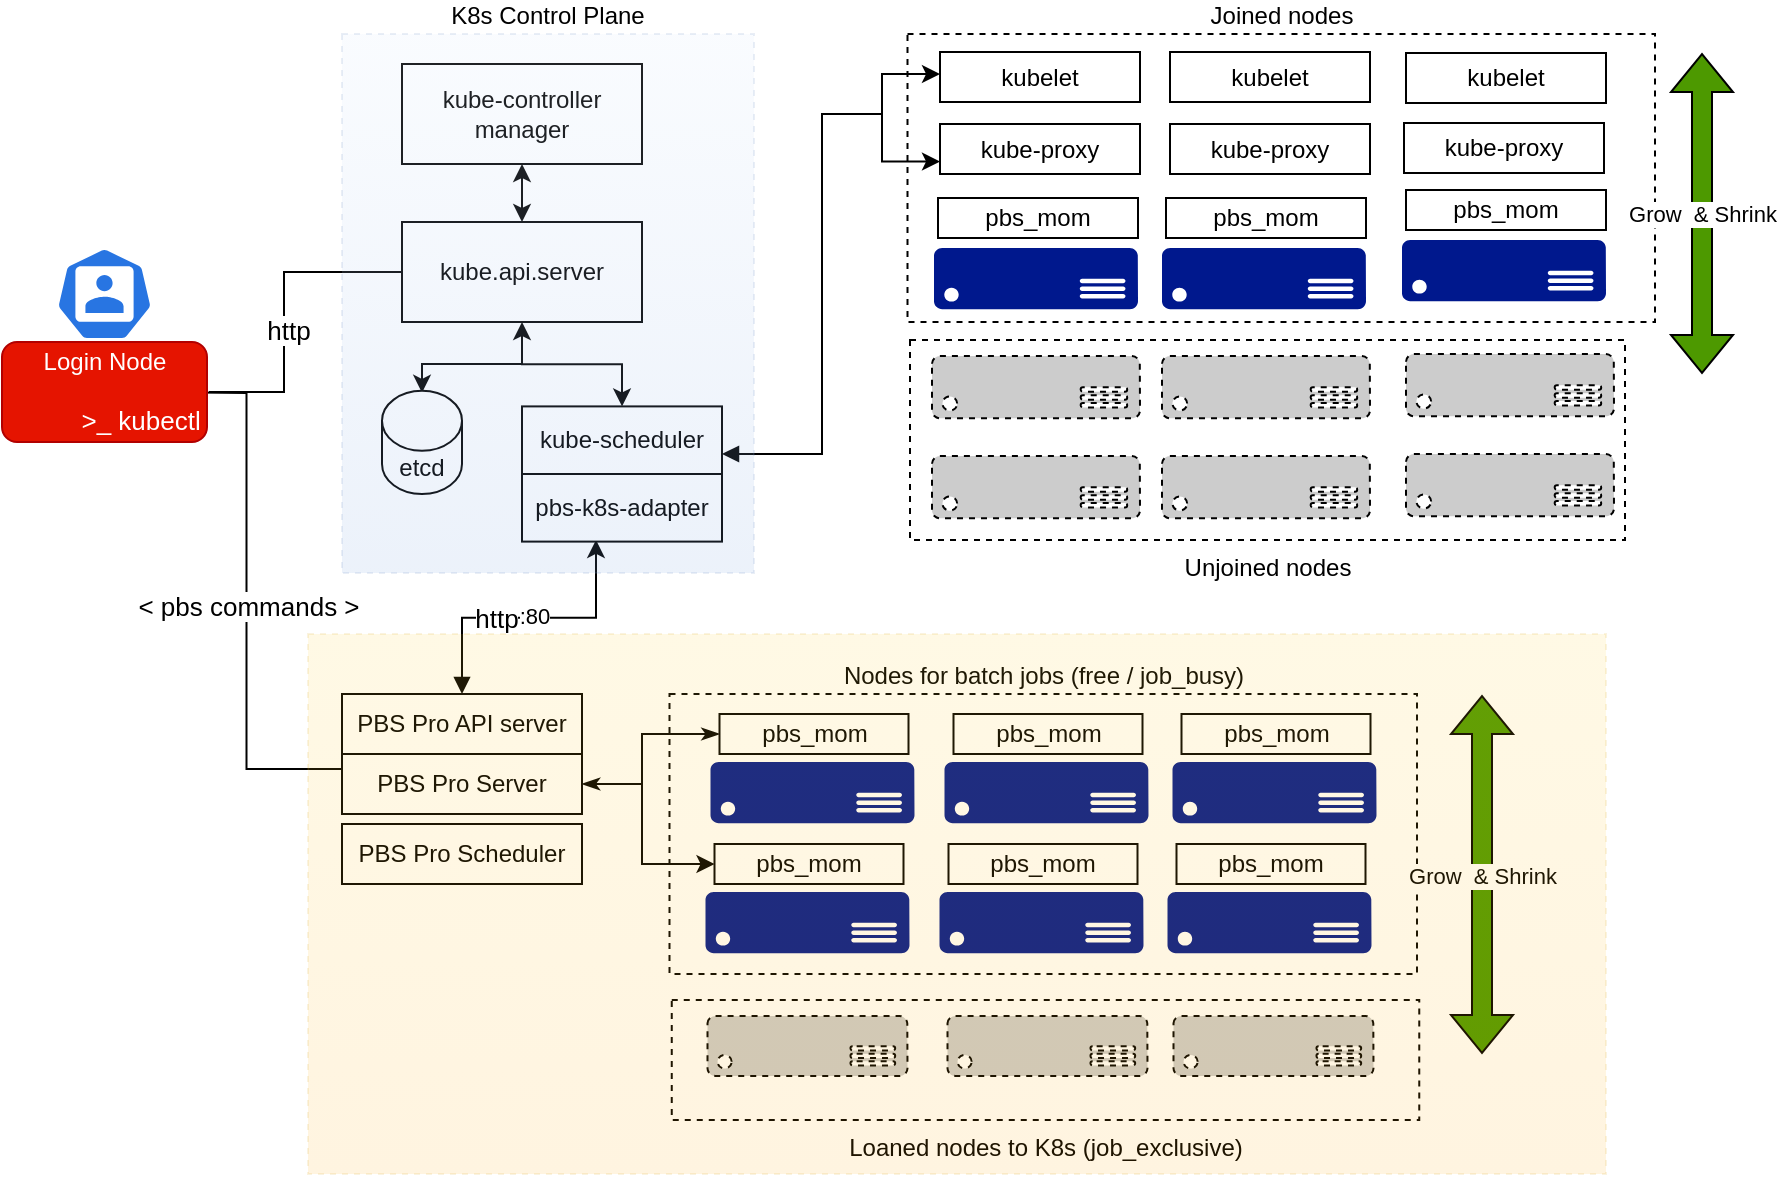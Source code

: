 <mxfile version="20.0.3" type="github">
  <diagram id="GDaDlvehyk0IUpQhXFB_" name="Page-1">
    <mxGraphModel dx="2076" dy="1064" grid="1" gridSize="10" guides="1" tooltips="1" connect="1" arrows="1" fold="1" page="1" pageScale="1" pageWidth="850" pageHeight="1100" math="0" shadow="0">
      <root>
        <mxCell id="0" />
        <mxCell id="1" parent="0" />
        <mxCell id="9Rog6R5hcCI-3LM7Edof-11" value="Joined nodes" style="rounded=0;whiteSpace=wrap;html=1;fillColor=none;dashed=1;labelPosition=center;verticalLabelPosition=top;align=center;verticalAlign=bottom;" vertex="1" parent="1">
          <mxGeometry x="446.75" y="370" width="373.75" height="144" as="geometry" />
        </mxCell>
        <mxCell id="9Rog6R5hcCI-3LM7Edof-4" value="Nodes for batch jobs (free / job_busy)" style="rounded=0;whiteSpace=wrap;html=1;fillColor=none;dashed=1;labelPosition=center;verticalLabelPosition=top;align=center;verticalAlign=bottom;" vertex="1" parent="1">
          <mxGeometry x="327.75" y="700" width="373.75" height="140" as="geometry" />
        </mxCell>
        <mxCell id="qs7_fkmbpAEoLOePlhtD-6" style="edgeStyle=orthogonalEdgeStyle;rounded=0;orthogonalLoop=1;jettySize=auto;html=1;exitX=0.5;exitY=1;exitDx=0;exitDy=0;entryX=0.5;entryY=0;entryDx=0;entryDy=0;entryPerimeter=0;" parent="1" edge="1">
          <mxGeometry relative="1" as="geometry">
            <mxPoint x="254" y="515" as="sourcePoint" />
            <mxPoint x="204" y="549.4" as="targetPoint" />
            <Array as="points">
              <mxPoint x="254" y="535" />
              <mxPoint x="204" y="535" />
            </Array>
          </mxGeometry>
        </mxCell>
        <mxCell id="qs7_fkmbpAEoLOePlhtD-39" style="edgeStyle=orthogonalEdgeStyle;rounded=0;orthogonalLoop=1;jettySize=auto;html=1;exitX=0.5;exitY=0;exitDx=0;exitDy=0;entryX=0.5;entryY=1;entryDx=0;entryDy=0;startArrow=classic;startFill=1;elbow=vertical;" parent="1" source="qs7_fkmbpAEoLOePlhtD-1" target="qs7_fkmbpAEoLOePlhtD-3" edge="1">
          <mxGeometry relative="1" as="geometry" />
        </mxCell>
        <mxCell id="9Rog6R5hcCI-3LM7Edof-22" style="edgeStyle=orthogonalEdgeStyle;rounded=0;orthogonalLoop=1;jettySize=auto;html=1;entryX=1;entryY=0.5;entryDx=0;entryDy=0;fontSize=13;startArrow=none;startFill=0;endArrow=none;endFill=0;endSize=6;strokeColor=default;strokeWidth=1;fillColor=#4D9900;exitX=0;exitY=0.5;exitDx=0;exitDy=0;" edge="1" parent="1">
          <mxGeometry relative="1" as="geometry">
            <mxPoint x="195" y="489" as="sourcePoint" />
            <mxPoint x="97.5" y="549" as="targetPoint" />
            <Array as="points">
              <mxPoint x="135" y="489" />
              <mxPoint x="135" y="549" />
            </Array>
          </mxGeometry>
        </mxCell>
        <mxCell id="9Rog6R5hcCI-3LM7Edof-23" value="http" style="edgeLabel;html=1;align=center;verticalAlign=middle;resizable=0;points=[];fontSize=13;" vertex="1" connectable="0" parent="9Rog6R5hcCI-3LM7Edof-22">
          <mxGeometry x="0.012" y="2" relative="1" as="geometry">
            <mxPoint y="9" as="offset" />
          </mxGeometry>
        </mxCell>
        <mxCell id="qs7_fkmbpAEoLOePlhtD-1" value="kube.api.server" style="rounded=0;whiteSpace=wrap;html=1;" parent="1" vertex="1">
          <mxGeometry x="194" y="464" width="120" height="50" as="geometry" />
        </mxCell>
        <mxCell id="qs7_fkmbpAEoLOePlhtD-7" style="edgeStyle=orthogonalEdgeStyle;rounded=0;orthogonalLoop=1;jettySize=auto;html=1;exitX=0.5;exitY=0;exitDx=0;exitDy=0;startArrow=classic;startFill=1;elbow=vertical;entryX=0.5;entryY=1;entryDx=0;entryDy=0;" parent="1" source="qs7_fkmbpAEoLOePlhtD-2" target="qs7_fkmbpAEoLOePlhtD-1" edge="1">
          <mxGeometry relative="1" as="geometry">
            <mxPoint x="264" y="544" as="targetPoint" />
          </mxGeometry>
        </mxCell>
        <mxCell id="qs7_fkmbpAEoLOePlhtD-45" style="edgeStyle=orthogonalEdgeStyle;rounded=0;orthogonalLoop=1;jettySize=auto;html=1;startArrow=block;startFill=1;elbow=vertical;endArrow=none;endFill=0;" parent="1" source="qs7_fkmbpAEoLOePlhtD-2" edge="1">
          <mxGeometry relative="1" as="geometry">
            <mxPoint x="434" y="410" as="targetPoint" />
            <Array as="points">
              <mxPoint x="404" y="580" />
              <mxPoint x="404" y="410" />
            </Array>
          </mxGeometry>
        </mxCell>
        <mxCell id="qs7_fkmbpAEoLOePlhtD-2" value="kube-scheduler" style="rounded=0;whiteSpace=wrap;html=1;" parent="1" vertex="1">
          <mxGeometry x="254" y="556.2" width="100" height="33.8" as="geometry" />
        </mxCell>
        <mxCell id="qs7_fkmbpAEoLOePlhtD-3" value="kube-controller manager" style="rounded=0;whiteSpace=wrap;html=1;" parent="1" vertex="1">
          <mxGeometry x="194" y="385" width="120" height="50" as="geometry" />
        </mxCell>
        <mxCell id="qs7_fkmbpAEoLOePlhtD-4" value="etcd" style="shape=cylinder3;whiteSpace=wrap;html=1;boundedLbl=1;backgroundOutline=1;size=15;rounded=0;" parent="1" vertex="1">
          <mxGeometry x="184" y="548.4" width="40" height="51.6" as="geometry" />
        </mxCell>
        <mxCell id="qs7_fkmbpAEoLOePlhtD-10" value="" style="aspect=fixed;pointerEvents=1;shadow=0;dashed=0;html=1;strokeColor=none;labelPosition=center;verticalLabelPosition=bottom;verticalAlign=top;align=center;fillColor=#00188D;shape=mxgraph.azure.server;rounded=0;" parent="1" vertex="1">
          <mxGeometry x="460" y="477" width="102" height="30.6" as="geometry" />
        </mxCell>
        <mxCell id="qs7_fkmbpAEoLOePlhtD-11" value="" style="aspect=fixed;pointerEvents=1;shadow=0;dashed=1;html=1;strokeColor=#000000;labelPosition=center;verticalLabelPosition=bottom;verticalAlign=top;align=center;fillColor=#CCCCCC;shape=mxgraph.azure.server;strokeWidth=1;rounded=0;" parent="1" vertex="1">
          <mxGeometry x="459" y="531" width="104" height="31.2" as="geometry" />
        </mxCell>
        <mxCell id="qs7_fkmbpAEoLOePlhtD-15" value="pbs_mom" style="rounded=0;whiteSpace=wrap;html=1;" parent="1" vertex="1">
          <mxGeometry x="462" y="452" width="100" height="20" as="geometry" />
        </mxCell>
        <mxCell id="qs7_fkmbpAEoLOePlhtD-16" value="kube-proxy" style="rounded=0;whiteSpace=wrap;html=1;" parent="1" vertex="1">
          <mxGeometry x="463" y="415" width="100" height="25" as="geometry" />
        </mxCell>
        <mxCell id="qs7_fkmbpAEoLOePlhtD-44" style="edgeStyle=orthogonalEdgeStyle;rounded=0;orthogonalLoop=1;jettySize=auto;html=1;entryX=0;entryY=0.75;entryDx=0;entryDy=0;startArrow=classic;startFill=1;elbow=vertical;" parent="1" source="qs7_fkmbpAEoLOePlhtD-17" target="qs7_fkmbpAEoLOePlhtD-16" edge="1">
          <mxGeometry relative="1" as="geometry">
            <Array as="points">
              <mxPoint x="434" y="390" />
              <mxPoint x="434" y="434" />
            </Array>
          </mxGeometry>
        </mxCell>
        <mxCell id="qs7_fkmbpAEoLOePlhtD-17" value="kubelet" style="rounded=0;whiteSpace=wrap;html=1;" parent="1" vertex="1">
          <mxGeometry x="463" y="379" width="100" height="25" as="geometry" />
        </mxCell>
        <mxCell id="qs7_fkmbpAEoLOePlhtD-26" value="" style="aspect=fixed;pointerEvents=1;shadow=0;dashed=0;html=1;strokeColor=none;labelPosition=center;verticalLabelPosition=bottom;verticalAlign=top;align=center;fillColor=#00188D;shape=mxgraph.azure.server;rounded=0;" parent="1" vertex="1">
          <mxGeometry x="574" y="477" width="102" height="30.6" as="geometry" />
        </mxCell>
        <mxCell id="qs7_fkmbpAEoLOePlhtD-27" value="pbs_mom" style="rounded=0;whiteSpace=wrap;html=1;" parent="1" vertex="1">
          <mxGeometry x="576" y="452" width="100" height="20" as="geometry" />
        </mxCell>
        <mxCell id="qs7_fkmbpAEoLOePlhtD-30" value="" style="aspect=fixed;pointerEvents=1;shadow=0;dashed=0;html=1;strokeColor=none;labelPosition=center;verticalLabelPosition=bottom;verticalAlign=top;align=center;fillColor=#00188D;shape=mxgraph.azure.server;rounded=0;" parent="1" vertex="1">
          <mxGeometry x="694" y="473" width="102" height="30.6" as="geometry" />
        </mxCell>
        <mxCell id="qs7_fkmbpAEoLOePlhtD-31" value="pbs_mom" style="rounded=0;whiteSpace=wrap;html=1;" parent="1" vertex="1">
          <mxGeometry x="696" y="448" width="100" height="20" as="geometry" />
        </mxCell>
        <mxCell id="qs7_fkmbpAEoLOePlhtD-34" value="" style="aspect=fixed;pointerEvents=1;shadow=0;dashed=1;html=1;strokeColor=#000000;labelPosition=center;verticalLabelPosition=bottom;verticalAlign=top;align=center;fillColor=#CCCCCC;shape=mxgraph.azure.server;strokeWidth=1;rounded=0;" parent="1" vertex="1">
          <mxGeometry x="574" y="531" width="104" height="31.2" as="geometry" />
        </mxCell>
        <mxCell id="qs7_fkmbpAEoLOePlhtD-35" value="" style="aspect=fixed;pointerEvents=1;shadow=0;dashed=1;html=1;strokeColor=#000000;labelPosition=center;verticalLabelPosition=bottom;verticalAlign=top;align=center;fillColor=#CCCCCC;shape=mxgraph.azure.server;strokeWidth=1;rounded=0;" parent="1" vertex="1">
          <mxGeometry x="696" y="530" width="104" height="31.2" as="geometry" />
        </mxCell>
        <mxCell id="qs7_fkmbpAEoLOePlhtD-36" value="" style="aspect=fixed;pointerEvents=1;shadow=0;dashed=1;html=1;strokeColor=#000000;labelPosition=center;verticalLabelPosition=bottom;verticalAlign=top;align=center;fillColor=#CCCCCC;shape=mxgraph.azure.server;strokeWidth=1;rounded=0;" parent="1" vertex="1">
          <mxGeometry x="459" y="581" width="104" height="31.2" as="geometry" />
        </mxCell>
        <mxCell id="qs7_fkmbpAEoLOePlhtD-37" value="" style="aspect=fixed;pointerEvents=1;shadow=0;dashed=1;html=1;strokeColor=#000000;labelPosition=center;verticalLabelPosition=bottom;verticalAlign=top;align=center;fillColor=#CCCCCC;shape=mxgraph.azure.server;strokeWidth=1;rounded=0;" parent="1" vertex="1">
          <mxGeometry x="574" y="581" width="104" height="31.2" as="geometry" />
        </mxCell>
        <mxCell id="qs7_fkmbpAEoLOePlhtD-38" value="" style="aspect=fixed;pointerEvents=1;shadow=0;dashed=1;html=1;strokeColor=#000000;labelPosition=center;verticalLabelPosition=bottom;verticalAlign=top;align=center;fillColor=#CCCCCC;shape=mxgraph.azure.server;strokeWidth=1;rounded=0;" parent="1" vertex="1">
          <mxGeometry x="696" y="580" width="104" height="31.2" as="geometry" />
        </mxCell>
        <mxCell id="qs7_fkmbpAEoLOePlhtD-46" value="kube-proxy" style="rounded=0;whiteSpace=wrap;html=1;" parent="1" vertex="1">
          <mxGeometry x="578" y="415" width="100" height="25" as="geometry" />
        </mxCell>
        <mxCell id="qs7_fkmbpAEoLOePlhtD-47" value="kubelet" style="rounded=0;whiteSpace=wrap;html=1;" parent="1" vertex="1">
          <mxGeometry x="578" y="379" width="100" height="25" as="geometry" />
        </mxCell>
        <mxCell id="qs7_fkmbpAEoLOePlhtD-48" value="kube-proxy" style="rounded=0;whiteSpace=wrap;html=1;" parent="1" vertex="1">
          <mxGeometry x="695" y="414.5" width="100" height="25" as="geometry" />
        </mxCell>
        <mxCell id="qs7_fkmbpAEoLOePlhtD-49" value="kubelet" style="rounded=0;whiteSpace=wrap;html=1;" parent="1" vertex="1">
          <mxGeometry x="696" y="379.5" width="100" height="25" as="geometry" />
        </mxCell>
        <mxCell id="9Rog6R5hcCI-3LM7Edof-6" style="edgeStyle=orthogonalEdgeStyle;rounded=0;orthogonalLoop=1;jettySize=auto;html=1;exitX=1;exitY=0.5;exitDx=0;exitDy=0;startArrow=classicThin;startFill=1;endArrow=none;endFill=0;" edge="1" parent="1" source="qs7_fkmbpAEoLOePlhtD-50">
          <mxGeometry relative="1" as="geometry">
            <mxPoint x="314" y="745" as="targetPoint" />
          </mxGeometry>
        </mxCell>
        <mxCell id="qs7_fkmbpAEoLOePlhtD-50" value="PBS Pro Server" style="rounded=0;whiteSpace=wrap;html=1;shadow=0;strokeWidth=1;" parent="1" vertex="1">
          <mxGeometry x="164" y="730" width="120" height="30" as="geometry" />
        </mxCell>
        <mxCell id="qs7_fkmbpAEoLOePlhtD-86" style="edgeStyle=orthogonalEdgeStyle;rounded=0;orthogonalLoop=1;jettySize=auto;html=1;entryX=0.37;entryY=0.976;entryDx=0;entryDy=0;entryPerimeter=0;startArrow=block;startFill=1;endArrow=classic;endFill=1;elbow=vertical;" parent="1" source="qs7_fkmbpAEoLOePlhtD-51" target="qs7_fkmbpAEoLOePlhtD-85" edge="1">
          <mxGeometry relative="1" as="geometry" />
        </mxCell>
        <mxCell id="9Rog6R5hcCI-3LM7Edof-1" value=":80" style="edgeLabel;html=1;align=center;verticalAlign=middle;resizable=0;points=[];rounded=0;" vertex="1" connectable="0" parent="qs7_fkmbpAEoLOePlhtD-86">
          <mxGeometry x="0.027" y="1" relative="1" as="geometry">
            <mxPoint as="offset" />
          </mxGeometry>
        </mxCell>
        <mxCell id="9Rog6R5hcCI-3LM7Edof-24" value="http" style="edgeLabel;html=1;align=center;verticalAlign=middle;resizable=0;points=[];fontSize=13;" vertex="1" connectable="0" parent="qs7_fkmbpAEoLOePlhtD-86">
          <mxGeometry x="-0.245" relative="1" as="geometry">
            <mxPoint as="offset" />
          </mxGeometry>
        </mxCell>
        <mxCell id="qs7_fkmbpAEoLOePlhtD-51" value="PBS Pro API server" style="rounded=0;whiteSpace=wrap;html=1;shadow=0;strokeWidth=1;" parent="1" vertex="1">
          <mxGeometry x="164" y="700" width="120" height="30" as="geometry" />
        </mxCell>
        <mxCell id="qs7_fkmbpAEoLOePlhtD-52" value="PBS Pro Scheduler" style="rounded=0;whiteSpace=wrap;html=1;shadow=0;strokeWidth=1;" parent="1" vertex="1">
          <mxGeometry x="164" y="765" width="120" height="30" as="geometry" />
        </mxCell>
        <mxCell id="qs7_fkmbpAEoLOePlhtD-62" value="" style="aspect=fixed;pointerEvents=1;shadow=0;dashed=1;html=1;strokeColor=#000000;labelPosition=center;verticalLabelPosition=bottom;verticalAlign=top;align=center;fillColor=#CCCCCC;shape=mxgraph.azure.server;strokeWidth=1;rounded=0;" parent="1" vertex="1">
          <mxGeometry x="346.75" y="861" width="100" height="30" as="geometry" />
        </mxCell>
        <mxCell id="qs7_fkmbpAEoLOePlhtD-65" value="" style="aspect=fixed;pointerEvents=1;shadow=0;dashed=0;html=1;strokeColor=none;labelPosition=center;verticalLabelPosition=bottom;verticalAlign=top;align=center;fillColor=#00188D;shape=mxgraph.azure.server;rounded=0;" parent="1" vertex="1">
          <mxGeometry x="345.75" y="799" width="102" height="30.6" as="geometry" />
        </mxCell>
        <mxCell id="qs7_fkmbpAEoLOePlhtD-66" value="pbs_mom" style="rounded=0;whiteSpace=wrap;html=1;" parent="1" vertex="1">
          <mxGeometry x="350.25" y="775" width="94.5" height="20" as="geometry" />
        </mxCell>
        <mxCell id="qs7_fkmbpAEoLOePlhtD-72" value="" style="aspect=fixed;pointerEvents=1;shadow=0;dashed=0;html=1;strokeColor=none;labelPosition=center;verticalLabelPosition=bottom;verticalAlign=top;align=center;fillColor=#00188D;shape=mxgraph.azure.server;rounded=0;" parent="1" vertex="1">
          <mxGeometry x="462.75" y="799" width="102" height="30.6" as="geometry" />
        </mxCell>
        <mxCell id="qs7_fkmbpAEoLOePlhtD-73" value="pbs_mom" style="rounded=0;whiteSpace=wrap;html=1;" parent="1" vertex="1">
          <mxGeometry x="467.25" y="775" width="94.5" height="20" as="geometry" />
        </mxCell>
        <mxCell id="qs7_fkmbpAEoLOePlhtD-74" value="" style="aspect=fixed;pointerEvents=1;shadow=0;dashed=0;html=1;strokeColor=none;labelPosition=center;verticalLabelPosition=bottom;verticalAlign=top;align=center;fillColor=#00188D;shape=mxgraph.azure.server;rounded=0;" parent="1" vertex="1">
          <mxGeometry x="576.75" y="799" width="102" height="30.6" as="geometry" />
        </mxCell>
        <mxCell id="qs7_fkmbpAEoLOePlhtD-75" value="pbs_mom" style="rounded=0;whiteSpace=wrap;html=1;" parent="1" vertex="1">
          <mxGeometry x="581.25" y="775" width="94.5" height="20" as="geometry" />
        </mxCell>
        <mxCell id="qs7_fkmbpAEoLOePlhtD-76" value="" style="aspect=fixed;pointerEvents=1;shadow=0;dashed=0;html=1;strokeColor=none;labelPosition=center;verticalLabelPosition=bottom;verticalAlign=top;align=center;fillColor=#00188D;shape=mxgraph.azure.server;rounded=0;" parent="1" vertex="1">
          <mxGeometry x="348.25" y="734" width="102" height="30.6" as="geometry" />
        </mxCell>
        <mxCell id="9Rog6R5hcCI-3LM7Edof-5" style="edgeStyle=orthogonalEdgeStyle;rounded=0;orthogonalLoop=1;jettySize=auto;html=1;entryX=0;entryY=0.5;entryDx=0;entryDy=0;endArrow=classic;endFill=1;startArrow=classicThin;startFill=1;" edge="1" parent="1" source="qs7_fkmbpAEoLOePlhtD-77" target="qs7_fkmbpAEoLOePlhtD-66">
          <mxGeometry relative="1" as="geometry">
            <Array as="points">
              <mxPoint x="314" y="720" />
              <mxPoint x="314" y="785" />
            </Array>
          </mxGeometry>
        </mxCell>
        <mxCell id="qs7_fkmbpAEoLOePlhtD-77" value="pbs_mom" style="rounded=0;whiteSpace=wrap;html=1;" parent="1" vertex="1">
          <mxGeometry x="352.75" y="710" width="94.5" height="20" as="geometry" />
        </mxCell>
        <mxCell id="qs7_fkmbpAEoLOePlhtD-78" value="" style="aspect=fixed;pointerEvents=1;shadow=0;dashed=0;html=1;strokeColor=none;labelPosition=center;verticalLabelPosition=bottom;verticalAlign=top;align=center;fillColor=#00188D;shape=mxgraph.azure.server;rounded=0;" parent="1" vertex="1">
          <mxGeometry x="465.25" y="734" width="102" height="30.6" as="geometry" />
        </mxCell>
        <mxCell id="qs7_fkmbpAEoLOePlhtD-79" value="pbs_mom" style="rounded=0;whiteSpace=wrap;html=1;" parent="1" vertex="1">
          <mxGeometry x="469.75" y="710" width="94.5" height="20" as="geometry" />
        </mxCell>
        <mxCell id="qs7_fkmbpAEoLOePlhtD-80" value="" style="aspect=fixed;pointerEvents=1;shadow=0;dashed=0;html=1;strokeColor=none;labelPosition=center;verticalLabelPosition=bottom;verticalAlign=top;align=center;fillColor=#00188D;shape=mxgraph.azure.server;rounded=0;" parent="1" vertex="1">
          <mxGeometry x="579.25" y="734" width="102" height="30.6" as="geometry" />
        </mxCell>
        <mxCell id="qs7_fkmbpAEoLOePlhtD-81" value="pbs_mom" style="rounded=0;whiteSpace=wrap;html=1;" parent="1" vertex="1">
          <mxGeometry x="583.75" y="710" width="94.5" height="20" as="geometry" />
        </mxCell>
        <mxCell id="qs7_fkmbpAEoLOePlhtD-82" value="" style="aspect=fixed;pointerEvents=1;shadow=0;dashed=1;html=1;strokeColor=#000000;labelPosition=center;verticalLabelPosition=bottom;verticalAlign=top;align=center;fillColor=#CCCCCC;shape=mxgraph.azure.server;strokeWidth=1;rounded=0;" parent="1" vertex="1">
          <mxGeometry x="466.75" y="861" width="100" height="30" as="geometry" />
        </mxCell>
        <mxCell id="qs7_fkmbpAEoLOePlhtD-83" value="" style="aspect=fixed;pointerEvents=1;shadow=0;dashed=1;html=1;strokeColor=#000000;labelPosition=center;verticalLabelPosition=bottom;verticalAlign=top;align=center;fillColor=#CCCCCC;shape=mxgraph.azure.server;strokeWidth=1;rounded=0;" parent="1" vertex="1">
          <mxGeometry x="579.75" y="861" width="100" height="30" as="geometry" />
        </mxCell>
        <mxCell id="qs7_fkmbpAEoLOePlhtD-85" value="pbs-k8s-adapter " style="rounded=0;whiteSpace=wrap;html=1;" parent="1" vertex="1">
          <mxGeometry x="254" y="590" width="100" height="33.8" as="geometry" />
        </mxCell>
        <mxCell id="9Rog6R5hcCI-3LM7Edof-2" value="Loaned nodes to K8s (job_exclusive)" style="rounded=0;whiteSpace=wrap;html=1;fillColor=none;dashed=1;labelPosition=center;verticalLabelPosition=bottom;align=center;verticalAlign=top;" vertex="1" parent="1">
          <mxGeometry x="328.88" y="853" width="373.75" height="60" as="geometry" />
        </mxCell>
        <mxCell id="9Rog6R5hcCI-3LM7Edof-7" value="Unjoined nodes" style="rounded=0;whiteSpace=wrap;html=1;fillColor=none;dashed=1;labelPosition=center;verticalLabelPosition=bottom;align=center;verticalAlign=top;" vertex="1" parent="1">
          <mxGeometry x="448" y="523" width="357.5" height="100" as="geometry" />
        </mxCell>
        <mxCell id="9Rog6R5hcCI-3LM7Edof-8" value="Grow&amp;nbsp; &amp;amp; Shrink" style="shape=flexArrow;endArrow=classic;startArrow=classic;html=1;rounded=0;endSize=6;strokeWidth=1;strokeColor=default;fillColor=#4D9900;" edge="1" parent="1">
          <mxGeometry width="100" height="100" relative="1" as="geometry">
            <mxPoint x="844" y="379.5" as="sourcePoint" />
            <mxPoint x="844" y="540" as="targetPoint" />
          </mxGeometry>
        </mxCell>
        <mxCell id="9Rog6R5hcCI-3LM7Edof-10" value="Grow&amp;nbsp; &amp;amp; Shrink" style="shape=flexArrow;endArrow=classic;startArrow=classic;html=1;rounded=0;endSize=6;strokeWidth=1;strokeColor=default;fillColor=#4D9900;" edge="1" parent="1">
          <mxGeometry width="100" height="100" relative="1" as="geometry">
            <mxPoint x="734" y="700.5" as="sourcePoint" />
            <mxPoint x="734" y="880" as="targetPoint" />
          </mxGeometry>
        </mxCell>
        <mxCell id="9Rog6R5hcCI-3LM7Edof-14" value="" style="html=1;dashed=0;whitespace=wrap;fillColor=#2875E2;strokeColor=#ffffff;points=[[0.005,0.63,0],[0.1,0.2,0],[0.9,0.2,0],[0.5,0,0],[0.995,0.63,0],[0.72,0.99,0],[0.5,1,0],[0.28,0.99,0]];shape=mxgraph.kubernetes.icon;prIcon=user;rounded=0;" vertex="1" parent="1">
          <mxGeometry x="21" y="473" width="48.5" height="54" as="geometry" />
        </mxCell>
        <mxCell id="9Rog6R5hcCI-3LM7Edof-26" style="edgeStyle=orthogonalEdgeStyle;orthogonalLoop=1;jettySize=auto;html=1;fontSize=13;startArrow=none;startFill=0;endArrow=none;endFill=0;endSize=6;strokeColor=default;strokeWidth=1;fillColor=#4D9900;rounded=0;entryX=0;entryY=0.25;entryDx=0;entryDy=0;" edge="1" parent="1" target="qs7_fkmbpAEoLOePlhtD-50">
          <mxGeometry relative="1" as="geometry">
            <mxPoint x="67.5" y="549" as="sourcePoint" />
            <mxPoint x="135" y="720" as="targetPoint" />
          </mxGeometry>
        </mxCell>
        <mxCell id="9Rog6R5hcCI-3LM7Edof-27" value="&amp;lt; pbs commands &amp;gt;" style="edgeLabel;html=1;align=center;verticalAlign=middle;resizable=0;points=[];fontSize=13;" vertex="1" connectable="0" parent="9Rog6R5hcCI-3LM7Edof-26">
          <mxGeometry x="-0.104" relative="1" as="geometry">
            <mxPoint y="28" as="offset" />
          </mxGeometry>
        </mxCell>
        <mxCell id="9Rog6R5hcCI-3LM7Edof-21" value="&lt;div&gt;Login Node&lt;/div&gt;&lt;div&gt;&lt;br&gt;&lt;/div&gt;&lt;div style=&quot;font-size: 13px;&quot;&gt;&amp;nbsp;&amp;nbsp;&amp;nbsp;&amp;nbsp;&amp;nbsp;&amp;nbsp;&amp;nbsp;&amp;nbsp;&amp;nbsp; &lt;font style=&quot;font-size: 13px;&quot;&gt;&amp;gt;_&lt;/font&gt; kubectl&lt;br&gt;&lt;/div&gt;" style="rounded=1;whiteSpace=wrap;html=1;fillColor=#e51400;glass=0;strokeColor=#B20000;fontColor=#ffffff;" vertex="1" parent="1">
          <mxGeometry x="-6" y="524" width="102.5" height="50" as="geometry" />
        </mxCell>
        <mxCell id="9Rog6R5hcCI-3LM7Edof-28" value="K8s Control Plane" style="rounded=0;whiteSpace=wrap;html=1;fillColor=#dae8fc;dashed=1;labelPosition=center;verticalLabelPosition=top;align=center;verticalAlign=bottom;strokeColor=#6c8ebf;glass=0;opacity=15;gradientColor=#7ea6e0;" vertex="1" parent="1">
          <mxGeometry x="164" y="370" width="206" height="269.5" as="geometry" />
        </mxCell>
        <mxCell id="9Rog6R5hcCI-3LM7Edof-31" value="" style="rounded=0;whiteSpace=wrap;html=1;fillColor=#ffcd28;dashed=1;labelPosition=left;verticalLabelPosition=bottom;align=right;verticalAlign=top;strokeColor=#d79b00;glass=0;opacity=12;gradientColor=#ffa500;" vertex="1" parent="1">
          <mxGeometry x="147" y="670" width="649" height="270" as="geometry" />
        </mxCell>
      </root>
    </mxGraphModel>
  </diagram>
</mxfile>
